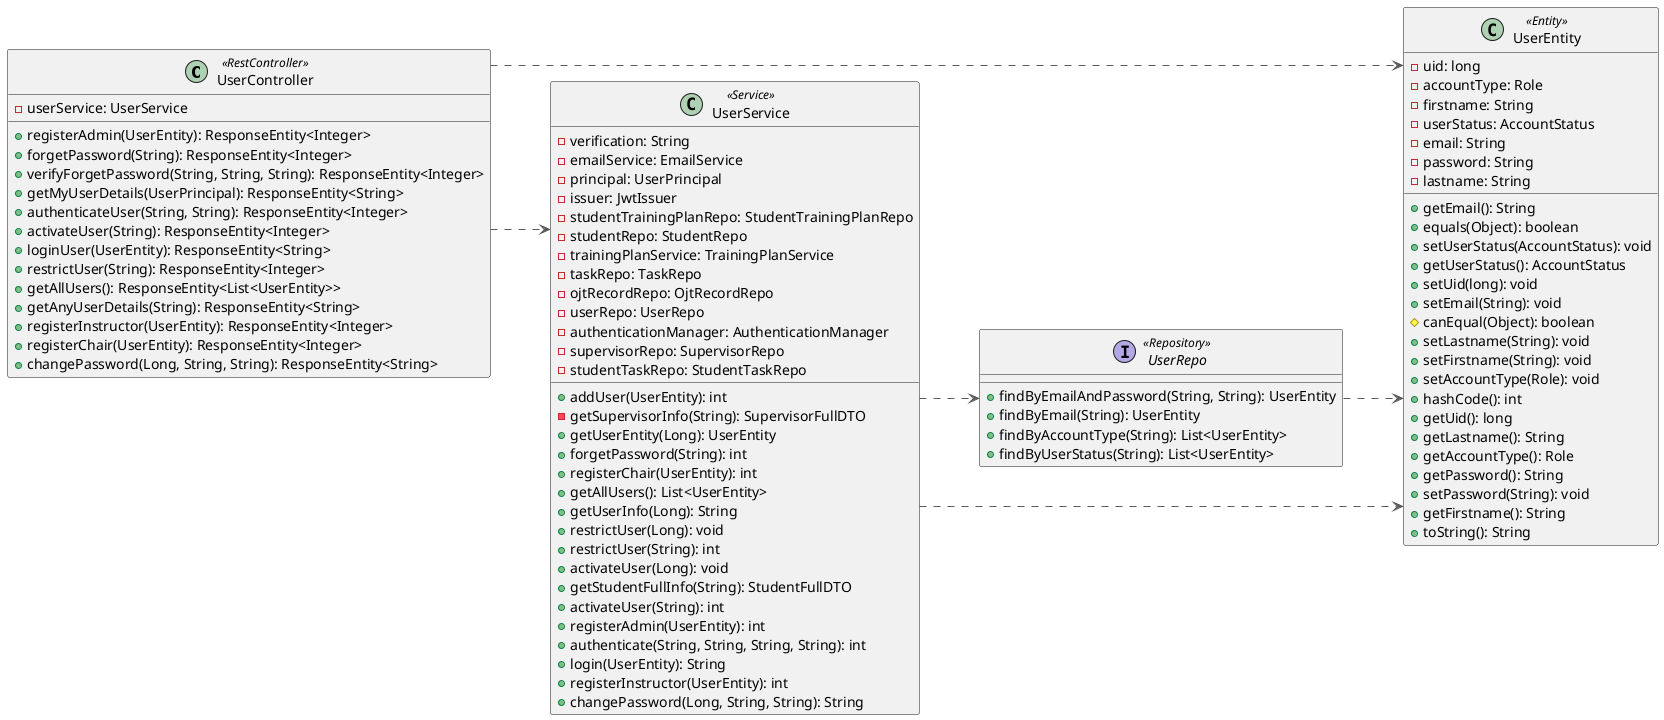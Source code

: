 @startuml
left to right direction
skinparam linetype ortho

class UserController << RestController >> {
  - userService: UserService
  + registerAdmin(UserEntity): ResponseEntity<Integer>
  + forgetPassword(String): ResponseEntity<Integer>
  + verifyForgetPassword(String, String, String): ResponseEntity<Integer>
  + getMyUserDetails(UserPrincipal): ResponseEntity<String>
  + authenticateUser(String, String): ResponseEntity<Integer>
  + activateUser(String): ResponseEntity<Integer>
  + loginUser(UserEntity): ResponseEntity<String>
  + restrictUser(String): ResponseEntity<Integer>
  + getAllUsers(): ResponseEntity<List<UserEntity>>
  + getAnyUserDetails(String): ResponseEntity<String>
  + registerInstructor(UserEntity): ResponseEntity<Integer>
  + registerChair(UserEntity): ResponseEntity<Integer>
  + changePassword(Long, String, String): ResponseEntity<String>
}
class UserEntity << Entity >> {
  - uid: long
  - accountType: Role
  - firstname: String
  - userStatus: AccountStatus
  - email: String
  - password: String
  - lastname: String
  + getEmail(): String
  + equals(Object): boolean
  + setUserStatus(AccountStatus): void
  + getUserStatus(): AccountStatus
  + setUid(long): void
  + setEmail(String): void
  # canEqual(Object): boolean
  + setLastname(String): void
  + setFirstname(String): void
  + setAccountType(Role): void
  + hashCode(): int
  + getUid(): long
  + getLastname(): String
  + getAccountType(): Role
  + getPassword(): String
  + setPassword(String): void
  + getFirstname(): String
  + toString(): String
}
interface UserRepo << Repository>> {
  + findByEmailAndPassword(String, String): UserEntity
  + findByEmail(String): UserEntity
  + findByAccountType(String): List<UserEntity>
  + findByUserStatus(String): List<UserEntity>
}
class UserService << Service >> {
  - verification: String
  - emailService: EmailService
  - principal: UserPrincipal
  - issuer: JwtIssuer
  - studentTrainingPlanRepo: StudentTrainingPlanRepo
  - studentRepo: StudentRepo
  - trainingPlanService: TrainingPlanService
  - taskRepo: TaskRepo
  - ojtRecordRepo: OjtRecordRepo
  - userRepo: UserRepo
  - authenticationManager: AuthenticationManager
  - supervisorRepo: SupervisorRepo
  - studentTaskRepo: StudentTaskRepo
  + addUser(UserEntity): int
  - getSupervisorInfo(String): SupervisorFullDTO
  + getUserEntity(Long): UserEntity
  + forgetPassword(String): int
  + registerChair(UserEntity): int
  + getAllUsers(): List<UserEntity>
  + getUserInfo(Long): String
  + restrictUser(Long): void
  + restrictUser(String): int
  + activateUser(Long): void
  + getStudentFullInfo(String): StudentFullDTO
  + activateUser(String): int
  + registerAdmin(UserEntity): int
  + authenticate(String, String, String, String): int
  + login(UserEntity): String
  + registerInstructor(UserEntity): int
  + changePassword(Long, String, String): String
}

UserController  -[#595959,dashed]->  UserEntity
UserController  -[#595959,dashed]->  UserService
UserRepo        -[#595959,dashed]->  UserEntity
UserService     -[#595959,dashed]->  UserEntity
UserService     -[#595959,dashed]->  UserRepo
@enduml